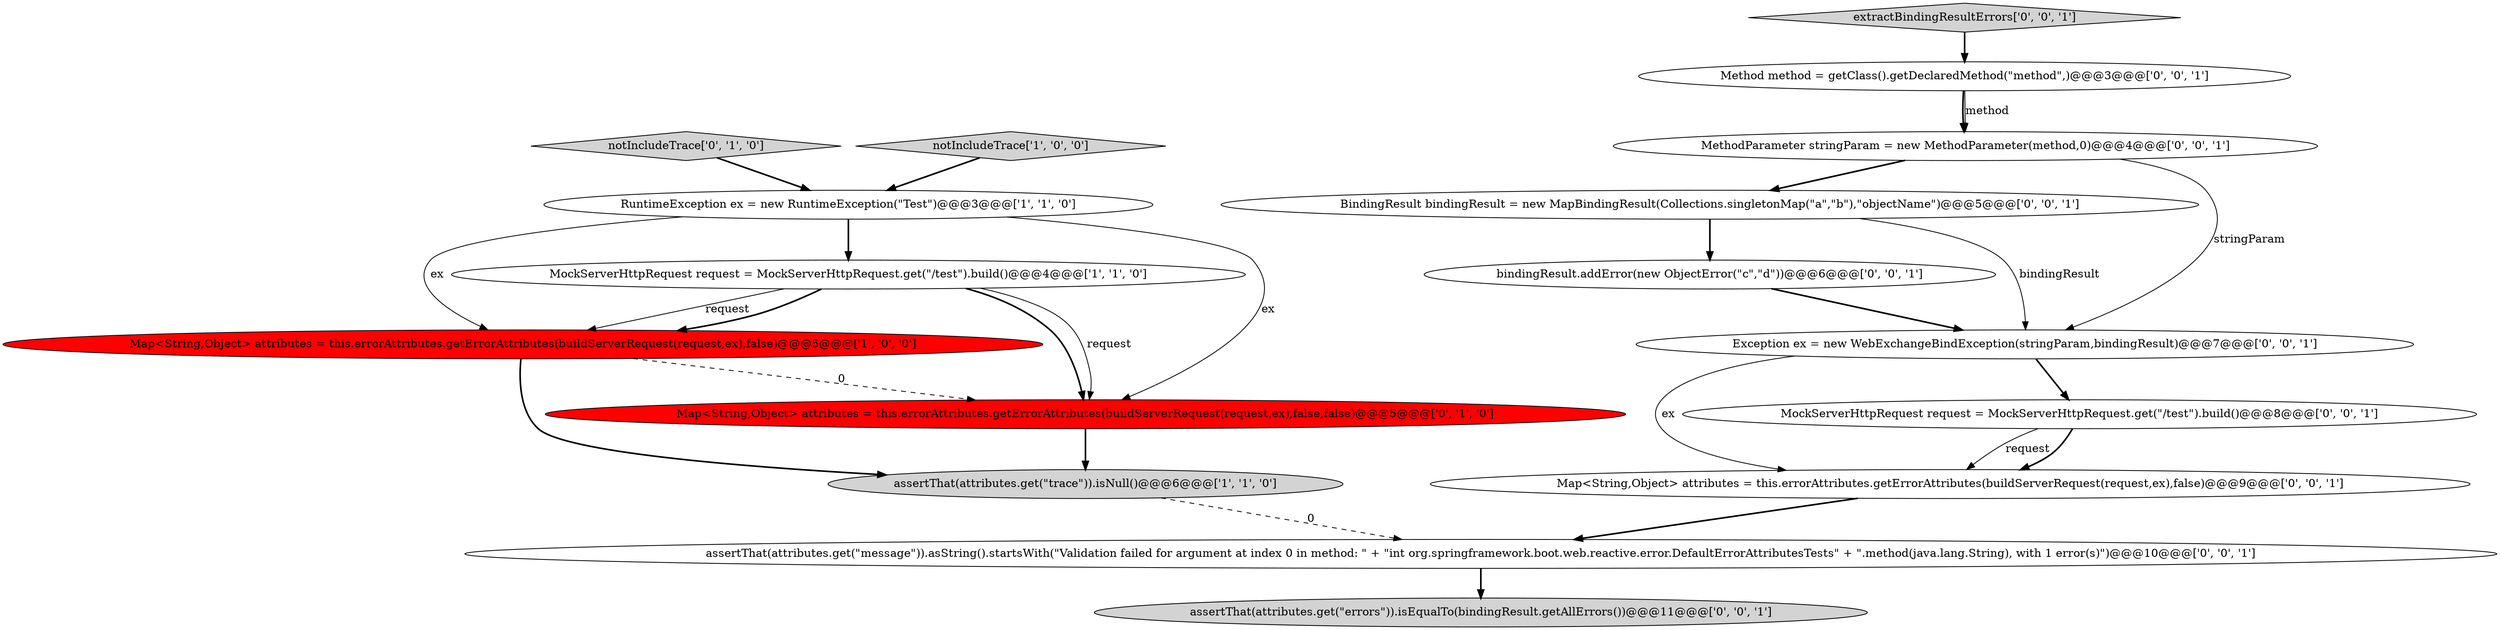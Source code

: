 digraph {
7 [style = filled, label = "MethodParameter stringParam = new MethodParameter(method,0)@@@4@@@['0', '0', '1']", fillcolor = white, shape = ellipse image = "AAA0AAABBB3BBB"];
16 [style = filled, label = "extractBindingResultErrors['0', '0', '1']", fillcolor = lightgray, shape = diamond image = "AAA0AAABBB3BBB"];
2 [style = filled, label = "Map<String,Object> attributes = this.errorAttributes.getErrorAttributes(buildServerRequest(request,ex),false)@@@5@@@['1', '0', '0']", fillcolor = red, shape = ellipse image = "AAA1AAABBB1BBB"];
14 [style = filled, label = "assertThat(attributes.get(\"errors\")).isEqualTo(bindingResult.getAllErrors())@@@11@@@['0', '0', '1']", fillcolor = lightgray, shape = ellipse image = "AAA0AAABBB3BBB"];
5 [style = filled, label = "notIncludeTrace['0', '1', '0']", fillcolor = lightgray, shape = diamond image = "AAA0AAABBB2BBB"];
4 [style = filled, label = "assertThat(attributes.get(\"trace\")).isNull()@@@6@@@['1', '1', '0']", fillcolor = lightgray, shape = ellipse image = "AAA0AAABBB1BBB"];
12 [style = filled, label = "Map<String,Object> attributes = this.errorAttributes.getErrorAttributes(buildServerRequest(request,ex),false)@@@9@@@['0', '0', '1']", fillcolor = white, shape = ellipse image = "AAA0AAABBB3BBB"];
13 [style = filled, label = "bindingResult.addError(new ObjectError(\"c\",\"d\"))@@@6@@@['0', '0', '1']", fillcolor = white, shape = ellipse image = "AAA0AAABBB3BBB"];
15 [style = filled, label = "BindingResult bindingResult = new MapBindingResult(Collections.singletonMap(\"a\",\"b\"),\"objectName\")@@@5@@@['0', '0', '1']", fillcolor = white, shape = ellipse image = "AAA0AAABBB3BBB"];
0 [style = filled, label = "RuntimeException ex = new RuntimeException(\"Test\")@@@3@@@['1', '1', '0']", fillcolor = white, shape = ellipse image = "AAA0AAABBB1BBB"];
1 [style = filled, label = "MockServerHttpRequest request = MockServerHttpRequest.get(\"/test\").build()@@@4@@@['1', '1', '0']", fillcolor = white, shape = ellipse image = "AAA0AAABBB1BBB"];
8 [style = filled, label = "MockServerHttpRequest request = MockServerHttpRequest.get(\"/test\").build()@@@8@@@['0', '0', '1']", fillcolor = white, shape = ellipse image = "AAA0AAABBB3BBB"];
3 [style = filled, label = "notIncludeTrace['1', '0', '0']", fillcolor = lightgray, shape = diamond image = "AAA0AAABBB1BBB"];
11 [style = filled, label = "Exception ex = new WebExchangeBindException(stringParam,bindingResult)@@@7@@@['0', '0', '1']", fillcolor = white, shape = ellipse image = "AAA0AAABBB3BBB"];
9 [style = filled, label = "assertThat(attributes.get(\"message\")).asString().startsWith(\"Validation failed for argument at index 0 in method: \" + \"int org.springframework.boot.web.reactive.error.DefaultErrorAttributesTests\" + \".method(java.lang.String), with 1 error(s)\")@@@10@@@['0', '0', '1']", fillcolor = white, shape = ellipse image = "AAA0AAABBB3BBB"];
10 [style = filled, label = "Method method = getClass().getDeclaredMethod(\"method\",)@@@3@@@['0', '0', '1']", fillcolor = white, shape = ellipse image = "AAA0AAABBB3BBB"];
6 [style = filled, label = "Map<String,Object> attributes = this.errorAttributes.getErrorAttributes(buildServerRequest(request,ex),false,false)@@@5@@@['0', '1', '0']", fillcolor = red, shape = ellipse image = "AAA1AAABBB2BBB"];
15->13 [style = bold, label=""];
7->11 [style = solid, label="stringParam"];
0->2 [style = solid, label="ex"];
1->2 [style = solid, label="request"];
16->10 [style = bold, label=""];
12->9 [style = bold, label=""];
2->4 [style = bold, label=""];
10->7 [style = bold, label=""];
13->11 [style = bold, label=""];
8->12 [style = solid, label="request"];
3->0 [style = bold, label=""];
10->7 [style = solid, label="method"];
11->12 [style = solid, label="ex"];
0->6 [style = solid, label="ex"];
6->4 [style = bold, label=""];
4->9 [style = dashed, label="0"];
1->6 [style = bold, label=""];
15->11 [style = solid, label="bindingResult"];
5->0 [style = bold, label=""];
0->1 [style = bold, label=""];
9->14 [style = bold, label=""];
2->6 [style = dashed, label="0"];
7->15 [style = bold, label=""];
11->8 [style = bold, label=""];
1->2 [style = bold, label=""];
8->12 [style = bold, label=""];
1->6 [style = solid, label="request"];
}
